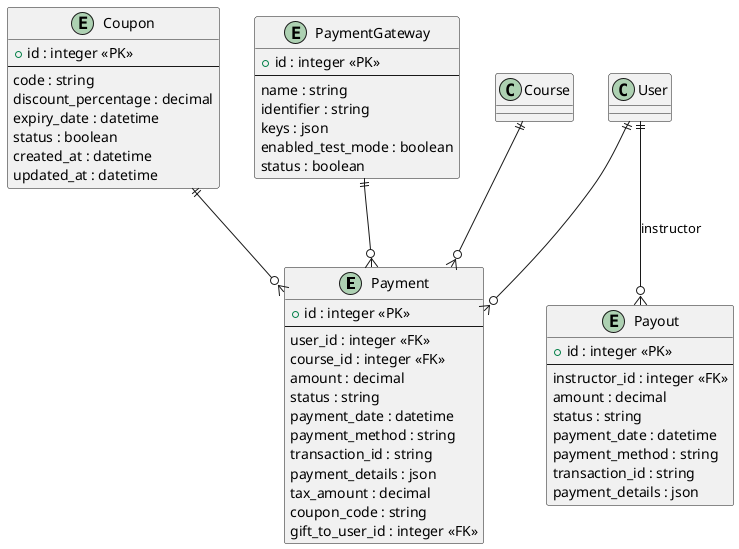 @startuml Payment Schema

' Core Entities
entity "Payment" {
    + id : integer <<PK>>
    --
    user_id : integer <<FK>>
    course_id : integer <<FK>>
    amount : decimal
    status : string
    payment_date : datetime
    payment_method : string
    transaction_id : string
    payment_details : json
    tax_amount : decimal
    coupon_code : string
    gift_to_user_id : integer <<FK>>
}

entity "Payout" {
    + id : integer <<PK>>
    --
    instructor_id : integer <<FK>>
    amount : decimal
    status : string
    payment_date : datetime
    payment_method : string
    transaction_id : string
    payment_details : json
}

entity "PaymentGateway" {
    + id : integer <<PK>>
    --
    name : string
    identifier : string
    keys : json
    enabled_test_mode : boolean
    status : boolean
}

entity "Coupon" {
    + id : integer <<PK>>
    --
    code : string
    discount_percentage : decimal
    expiry_date : datetime
    status : boolean
    created_at : datetime
    updated_at : datetime
}

' Relationships
User ||--o{ Payment
User ||--o{ Payout : instructor
Course ||--o{ Payment
PaymentGateway ||--o{ Payment
Coupon ||--o{ Payment

@enduml 